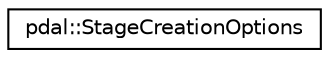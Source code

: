 digraph "Graphical Class Hierarchy"
{
  edge [fontname="Helvetica",fontsize="10",labelfontname="Helvetica",labelfontsize="10"];
  node [fontname="Helvetica",fontsize="10",shape=record];
  rankdir="LR";
  Node1 [label="pdal::StageCreationOptions",height=0.2,width=0.4,color="black", fillcolor="white", style="filled",URL="$namespacepdal.html#structpdal_1_1StageCreationOptions"];
}
